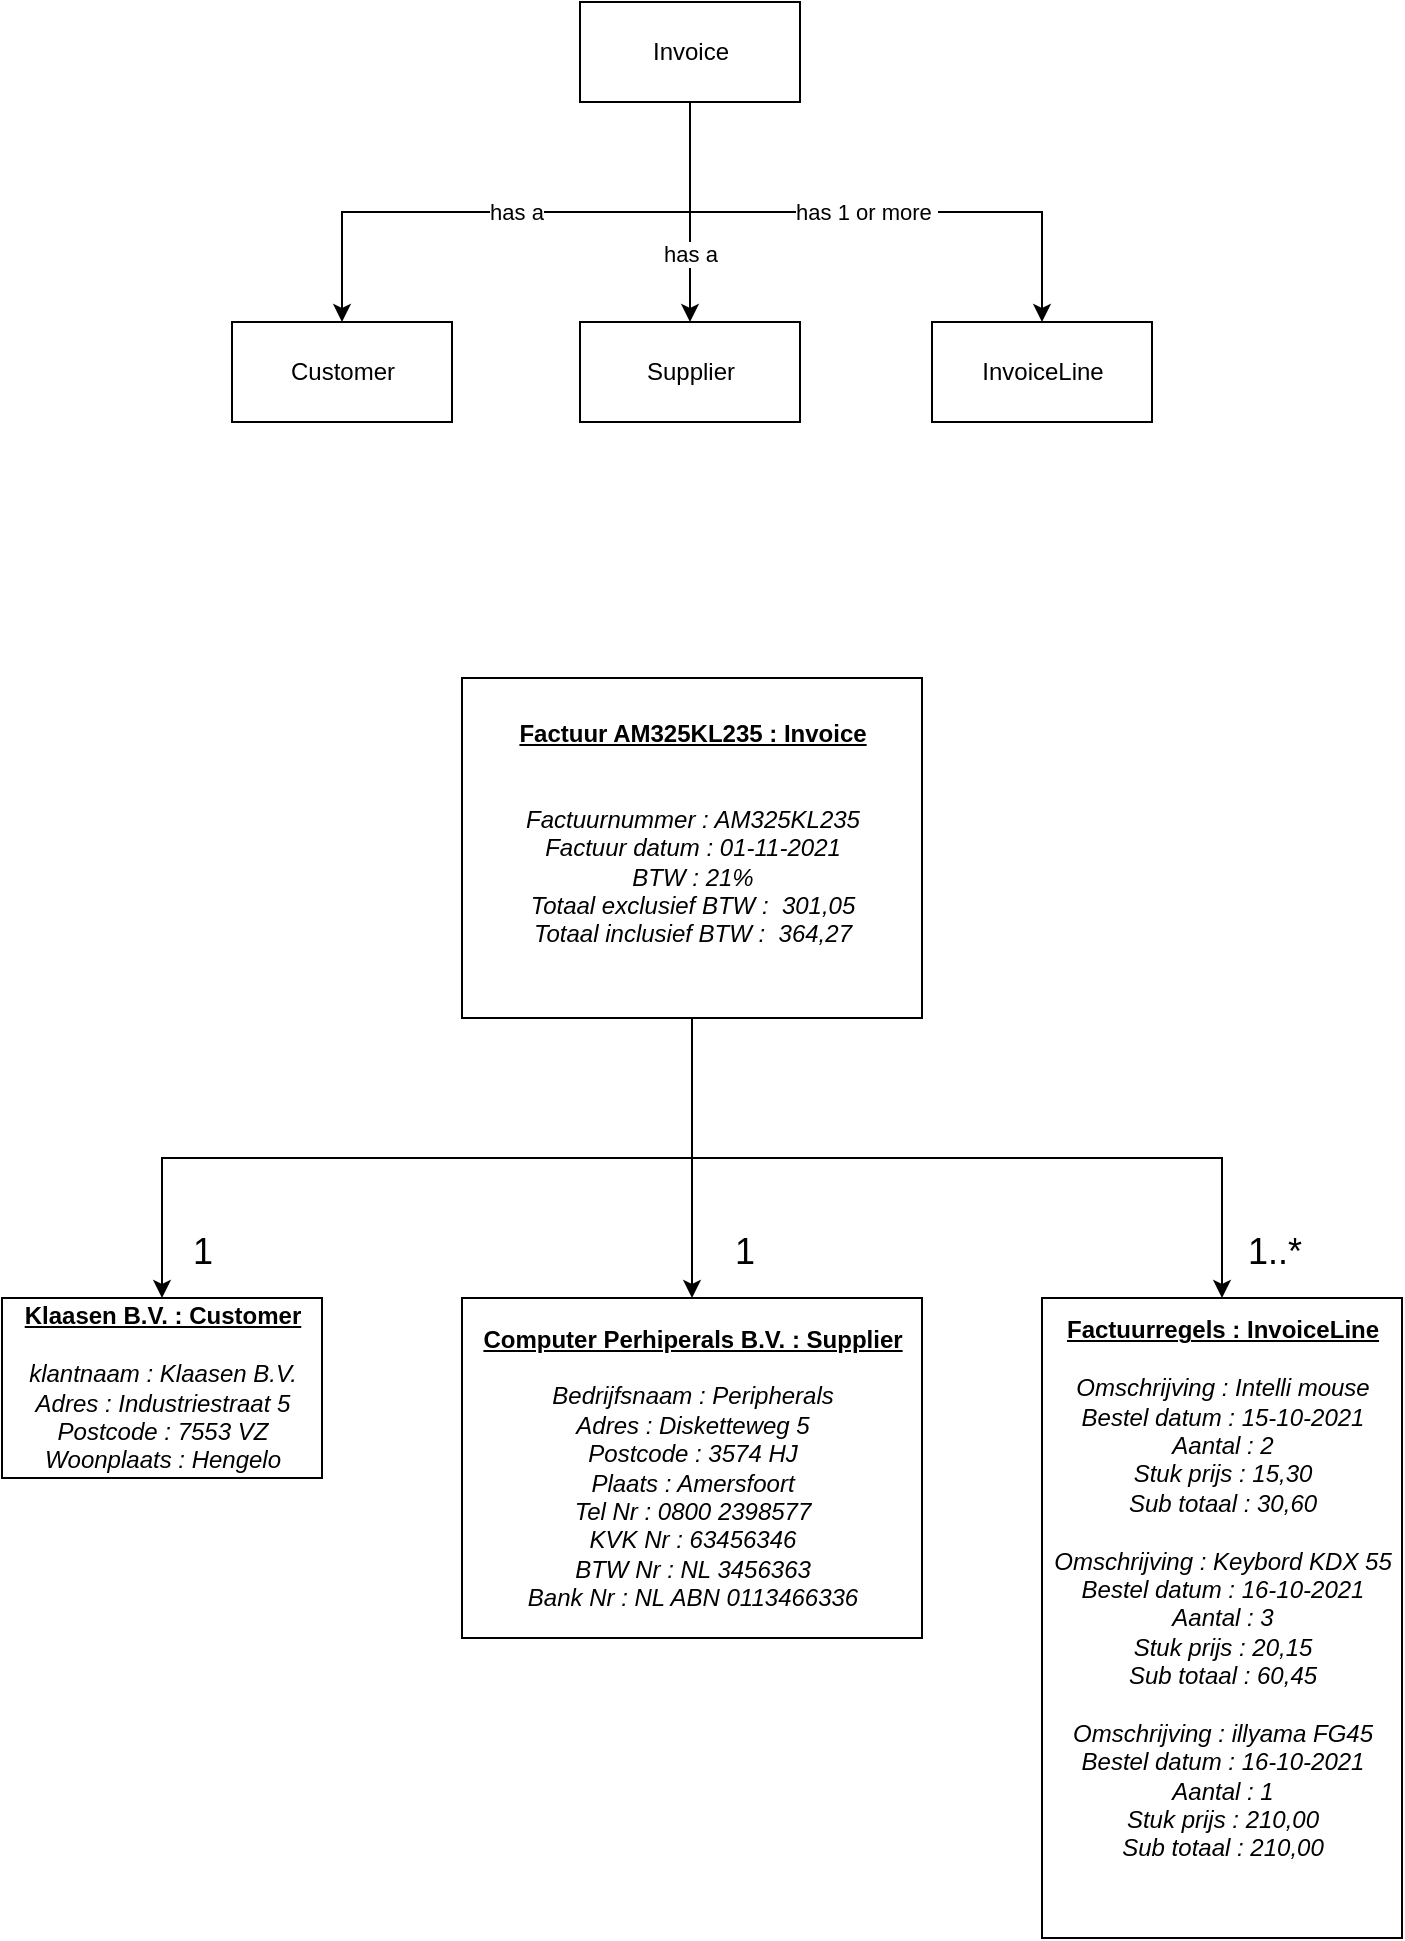<mxfile version="15.4.0" type="device" pages="2"><diagram id="4aChyU4_ZZuTXCUMqnVc" name="Objecten diagram"><mxGraphModel dx="1205" dy="696" grid="0" gridSize="10" guides="1" tooltips="1" connect="1" arrows="1" fold="1" page="1" pageScale="1" pageWidth="827" pageHeight="1169" math="0" shadow="0"><root><mxCell id="qBFh1KFuTxf8OODpLFT_-0"/><mxCell id="qBFh1KFuTxf8OODpLFT_-1" parent="qBFh1KFuTxf8OODpLFT_-0"/><mxCell id="4eNQgQRdbmdavAovn66X-2" value="has a" style="edgeStyle=orthogonalEdgeStyle;rounded=0;orthogonalLoop=1;jettySize=auto;html=1;exitX=0.5;exitY=1;exitDx=0;exitDy=0;entryX=0.5;entryY=0;entryDx=0;entryDy=0;" parent="qBFh1KFuTxf8OODpLFT_-1" source="piKpYJC-5aEJqcs1mtPx-0" target="cPL_RUcnRdZdM_STrCfO-0" edge="1"><mxGeometry relative="1" as="geometry"><Array as="points"><mxPoint x="408" y="145"/><mxPoint x="234" y="145"/></Array></mxGeometry></mxCell><mxCell id="4eNQgQRdbmdavAovn66X-3" value="has 1 or more&amp;nbsp;" style="edgeStyle=orthogonalEdgeStyle;rounded=0;orthogonalLoop=1;jettySize=auto;html=1;exitX=0.5;exitY=1;exitDx=0;exitDy=0;entryX=0.5;entryY=0;entryDx=0;entryDy=0;" parent="qBFh1KFuTxf8OODpLFT_-1" source="piKpYJC-5aEJqcs1mtPx-0" target="cPL_RUcnRdZdM_STrCfO-2" edge="1"><mxGeometry relative="1" as="geometry"/></mxCell><mxCell id="4eNQgQRdbmdavAovn66X-8" style="edgeStyle=orthogonalEdgeStyle;rounded=0;orthogonalLoop=1;jettySize=auto;html=1;exitX=0.5;exitY=1;exitDx=0;exitDy=0;entryX=0.5;entryY=0;entryDx=0;entryDy=0;" parent="qBFh1KFuTxf8OODpLFT_-1" source="piKpYJC-5aEJqcs1mtPx-0" target="cPL_RUcnRdZdM_STrCfO-1" edge="1"><mxGeometry relative="1" as="geometry"/></mxCell><mxCell id="4eNQgQRdbmdavAovn66X-9" value="has a" style="edgeLabel;html=1;align=center;verticalAlign=middle;resizable=0;points=[];" parent="4eNQgQRdbmdavAovn66X-8" vertex="1" connectable="0"><mxGeometry x="0.383" relative="1" as="geometry"><mxPoint as="offset"/></mxGeometry></mxCell><mxCell id="piKpYJC-5aEJqcs1mtPx-0" value="Invoice" style="html=1;" parent="qBFh1KFuTxf8OODpLFT_-1" vertex="1"><mxGeometry x="353" y="40" width="110" height="50" as="geometry"/></mxCell><mxCell id="cPL_RUcnRdZdM_STrCfO-0" value="Customer" style="html=1;" parent="qBFh1KFuTxf8OODpLFT_-1" vertex="1"><mxGeometry x="179" y="200" width="110" height="50" as="geometry"/></mxCell><mxCell id="cPL_RUcnRdZdM_STrCfO-1" value="Supplier" style="html=1;" parent="qBFh1KFuTxf8OODpLFT_-1" vertex="1"><mxGeometry x="353" y="200" width="110" height="50" as="geometry"/></mxCell><mxCell id="cPL_RUcnRdZdM_STrCfO-2" value="InvoiceLine" style="html=1;" parent="qBFh1KFuTxf8OODpLFT_-1" vertex="1"><mxGeometry x="529" y="200" width="110" height="50" as="geometry"/></mxCell><mxCell id="lm1u9RoXyiKVwqmfHn6K-0" value="&lt;b&gt;&lt;u&gt;Klaasen B.V. : Customer&lt;/u&gt;&lt;/b&gt;&lt;br&gt;&lt;i&gt;&lt;br&gt;klantnaam : Klaasen B.V.&lt;br&gt;Adres : Industriestraat 5&lt;br&gt;Postcode : 7553 VZ&lt;br&gt;Woonplaats : Hengelo&lt;br&gt;&lt;/i&gt;" style="html=1;" vertex="1" parent="qBFh1KFuTxf8OODpLFT_-1"><mxGeometry x="64" y="688" width="160" height="90" as="geometry"/></mxCell><mxCell id="En5-i-NhL3zROQqvpGxF-0" value="&lt;b&gt;&lt;u&gt;Computer Perhiperals B.V. : Supplier&lt;/u&gt;&lt;/b&gt;&lt;br&gt;&lt;i&gt;&lt;br&gt;Bedrijfsnaam : Peripherals&lt;br&gt;Adres : Disketteweg 5&lt;br&gt;Postcode : 3574 HJ&lt;br&gt;Plaats : Amersfoort&lt;br&gt;Tel Nr : 0800 2398577&lt;br&gt;KVK Nr : 63456346&lt;br&gt;BTW Nr : NL 3456363&lt;br&gt;Bank Nr : NL ABN 0113466336&lt;br&gt;&lt;/i&gt;" style="html=1;" vertex="1" parent="qBFh1KFuTxf8OODpLFT_-1"><mxGeometry x="294" y="688" width="230" height="170" as="geometry"/></mxCell><mxCell id="DhWM9IbZvcYgICbEjAy--0" value="&lt;b&gt;&lt;u&gt;Factuurregels : InvoiceLine&lt;/u&gt;&lt;/b&gt;&lt;br&gt;&lt;i&gt;&lt;br&gt;Omschrijving : Intelli mouse&lt;br&gt;Bestel datum : 15-10-2021&lt;br&gt;Aantal : 2&lt;br&gt;Stuk prijs : 15,30&lt;br&gt;Sub totaal : 30,60&lt;br&gt;&lt;br&gt;&lt;/i&gt;&lt;i&gt;Omschrijving : Keybord KDX 55&lt;br&gt;Bestel datum : 16-10-2021&lt;br&gt;Aantal : 3&lt;br&gt;Stuk prijs : 20,15&lt;br&gt;Sub totaal : 60,45&lt;br&gt;&lt;/i&gt;&lt;i&gt;&lt;br&gt;&lt;/i&gt;&lt;i&gt;Omschrijving : illyama FG45&lt;br&gt;Bestel datum : 16-10-2021&lt;br&gt;Aantal : 1&lt;br&gt;Stuk prijs : 210,00&lt;br&gt;Sub totaal : 210,00&lt;/i&gt;&lt;i&gt;&lt;br&gt;&lt;br&gt;&lt;br&gt;&lt;/i&gt;" style="html=1;" vertex="1" parent="qBFh1KFuTxf8OODpLFT_-1"><mxGeometry x="584" y="688" width="180" height="320" as="geometry"/></mxCell><mxCell id="0jfPt7Bty4C0U-p1QeF3-0" style="edgeStyle=orthogonalEdgeStyle;rounded=0;orthogonalLoop=1;jettySize=auto;html=1;exitX=0.5;exitY=1;exitDx=0;exitDy=0;entryX=0.5;entryY=0;entryDx=0;entryDy=0;" edge="1" parent="qBFh1KFuTxf8OODpLFT_-1" source="P5V6rJmW0xyrlSqSNmtI-0" target="lm1u9RoXyiKVwqmfHn6K-0"><mxGeometry relative="1" as="geometry"/></mxCell><mxCell id="0jfPt7Bty4C0U-p1QeF3-1" style="edgeStyle=orthogonalEdgeStyle;rounded=0;orthogonalLoop=1;jettySize=auto;html=1;exitX=0.5;exitY=1;exitDx=0;exitDy=0;" edge="1" parent="qBFh1KFuTxf8OODpLFT_-1" source="P5V6rJmW0xyrlSqSNmtI-0" target="En5-i-NhL3zROQqvpGxF-0"><mxGeometry relative="1" as="geometry"/></mxCell><mxCell id="0jfPt7Bty4C0U-p1QeF3-2" style="edgeStyle=orthogonalEdgeStyle;rounded=0;orthogonalLoop=1;jettySize=auto;html=1;exitX=0.5;exitY=1;exitDx=0;exitDy=0;" edge="1" parent="qBFh1KFuTxf8OODpLFT_-1" source="P5V6rJmW0xyrlSqSNmtI-0" target="DhWM9IbZvcYgICbEjAy--0"><mxGeometry relative="1" as="geometry"/></mxCell><mxCell id="P5V6rJmW0xyrlSqSNmtI-0" value="&lt;b&gt;&lt;u&gt;Factuur AM325KL235 : Invoice&lt;/u&gt;&lt;/b&gt;&lt;br&gt;&lt;i&gt;&lt;br&gt;&lt;br&gt;Factuurnummer : AM325KL235&lt;br&gt;Factuur datum : 01-11-2021&lt;br&gt;&lt;/i&gt;&lt;i&gt;BTW : 21%&lt;/i&gt;&lt;i&gt;&lt;br&gt;Totaal exclusief BTW :&amp;nbsp; 301,05&lt;br&gt;Totaal inclusief BTW :&amp;nbsp; 364,27&lt;br&gt;&lt;br&gt;&lt;/i&gt;" style="html=1;" vertex="1" parent="qBFh1KFuTxf8OODpLFT_-1"><mxGeometry x="294" y="378" width="230" height="170" as="geometry"/></mxCell><mxCell id="0jfPt7Bty4C0U-p1QeF3-3" value="1" style="text;html=1;align=center;verticalAlign=middle;resizable=0;points=[];autosize=1;strokeColor=none;fillColor=none;fontSize=18;" vertex="1" parent="qBFh1KFuTxf8OODpLFT_-1"><mxGeometry x="149" y="650" width="30" height="30" as="geometry"/></mxCell><mxCell id="0jfPt7Bty4C0U-p1QeF3-4" value="1" style="text;html=1;align=center;verticalAlign=middle;resizable=0;points=[];autosize=1;strokeColor=none;fillColor=none;fontSize=18;" vertex="1" parent="qBFh1KFuTxf8OODpLFT_-1"><mxGeometry x="420" y="650" width="30" height="30" as="geometry"/></mxCell><mxCell id="0jfPt7Bty4C0U-p1QeF3-5" value="1..*" style="text;html=1;align=center;verticalAlign=middle;resizable=0;points=[];autosize=1;strokeColor=none;fillColor=none;fontSize=18;" vertex="1" parent="qBFh1KFuTxf8OODpLFT_-1"><mxGeometry x="680" y="650" width="40" height="30" as="geometry"/></mxCell></root></mxGraphModel></diagram><diagram id="fny4r5dTC1M33hMDvxXC" name="Klassendiagram"><mxGraphModel dx="1024" dy="592" grid="0" gridSize="10" guides="1" tooltips="1" connect="1" arrows="1" fold="1" page="1" pageScale="1" pageWidth="827" pageHeight="1169" math="0" shadow="0"><root><mxCell id="0"/><mxCell id="1" parent="0"/><mxCell id="2T3dDCkmMSUXxVTsXocl-1" value="Customer" style="swimlane;fontStyle=0;childLayout=stackLayout;horizontal=1;startSize=26;fillColor=none;horizontalStack=0;resizeParent=1;resizeParentMax=0;resizeLast=0;collapsible=1;marginBottom=0;" parent="1" vertex="1"><mxGeometry x="80" y="720" width="320" height="230" as="geometry"/></mxCell><mxCell id="2T3dDCkmMSUXxVTsXocl-2" value="+ CompanyName : string {get, set}" style="text;strokeColor=none;fillColor=none;align=left;verticalAlign=top;spacingLeft=4;spacingRight=4;overflow=hidden;rotatable=0;points=[[0,0.5],[1,0.5]];portConstraint=eastwest;" parent="2T3dDCkmMSUXxVTsXocl-1" vertex="1"><mxGeometry y="26" width="320" height="26" as="geometry"/></mxCell><mxCell id="2T3dDCkmMSUXxVTsXocl-3" value="+ Address : string {get, set}" style="text;strokeColor=none;fillColor=none;align=left;verticalAlign=top;spacingLeft=4;spacingRight=4;overflow=hidden;rotatable=0;points=[[0,0.5],[1,0.5]];portConstraint=eastwest;" parent="2T3dDCkmMSUXxVTsXocl-1" vertex="1"><mxGeometry y="52" width="320" height="26" as="geometry"/></mxCell><mxCell id="2T3dDCkmMSUXxVTsXocl-4" value="+ PostalCode : string {get, set}" style="text;strokeColor=none;fillColor=none;align=left;verticalAlign=top;spacingLeft=4;spacingRight=4;overflow=hidden;rotatable=0;points=[[0,0.5],[1,0.5]];portConstraint=eastwest;" parent="2T3dDCkmMSUXxVTsXocl-1" vertex="1"><mxGeometry y="78" width="320" height="26" as="geometry"/></mxCell><mxCell id="2T3dDCkmMSUXxVTsXocl-5" value="+ City : string {get, set}" style="text;strokeColor=none;fillColor=none;align=left;verticalAlign=top;spacingLeft=4;spacingRight=4;overflow=hidden;rotatable=0;points=[[0,0.5],[1,0.5]];portConstraint=eastwest;" parent="2T3dDCkmMSUXxVTsXocl-1" vertex="1"><mxGeometry y="104" width="320" height="26" as="geometry"/></mxCell><mxCell id="2T3dDCkmMSUXxVTsXocl-6" value="+ Print : string {get}" style="text;strokeColor=none;fillColor=none;align=left;verticalAlign=top;spacingLeft=4;spacingRight=4;overflow=hidden;rotatable=0;points=[[0,0.5],[1,0.5]];portConstraint=eastwest;" parent="2T3dDCkmMSUXxVTsXocl-1" vertex="1"><mxGeometry y="130" width="320" height="26" as="geometry"/></mxCell><mxCell id="2T3dDCkmMSUXxVTsXocl-7" value="" style="line;strokeWidth=1;fillColor=none;align=left;verticalAlign=middle;spacingTop=-1;spacingLeft=3;spacingRight=3;rotatable=0;labelPosition=right;points=[];portConstraint=eastwest;" parent="2T3dDCkmMSUXxVTsXocl-1" vertex="1"><mxGeometry y="156" width="320" height="8" as="geometry"/></mxCell><mxCell id="2T3dDCkmMSUXxVTsXocl-8" value="+ Customer();&#10;" style="text;strokeColor=none;fillColor=none;align=left;verticalAlign=top;spacingLeft=4;spacingRight=4;overflow=hidden;rotatable=0;points=[[0,0.5],[1,0.5]];portConstraint=eastwest;" parent="2T3dDCkmMSUXxVTsXocl-1" vertex="1"><mxGeometry y="164" width="320" height="26" as="geometry"/></mxCell><mxCell id="2T3dDCkmMSUXxVTsXocl-9" value="+ Customer(companyName : string, address : string,&#10;postalCode : string, city : string)" style="text;strokeColor=none;fillColor=none;align=left;verticalAlign=top;spacingLeft=4;spacingRight=4;overflow=hidden;rotatable=0;points=[[0,0.5],[1,0.5]];portConstraint=eastwest;" parent="2T3dDCkmMSUXxVTsXocl-1" vertex="1"><mxGeometry y="190" width="320" height="40" as="geometry"/></mxCell><mxCell id="2T3dDCkmMSUXxVTsXocl-10" value="Supplier" style="swimlane;fontStyle=0;childLayout=stackLayout;horizontal=1;startSize=26;fillColor=none;horizontalStack=0;resizeParent=1;resizeParentMax=0;resizeLast=0;collapsible=1;marginBottom=0;" parent="1" vertex="1"><mxGeometry x="520" y="720" width="320" height="350" as="geometry"/></mxCell><mxCell id="2T3dDCkmMSUXxVTsXocl-11" value="+ CompanyName : string {get, set}" style="text;strokeColor=none;fillColor=none;align=left;verticalAlign=top;spacingLeft=4;spacingRight=4;overflow=hidden;rotatable=0;points=[[0,0.5],[1,0.5]];portConstraint=eastwest;" parent="2T3dDCkmMSUXxVTsXocl-10" vertex="1"><mxGeometry y="26" width="320" height="26" as="geometry"/></mxCell><mxCell id="2T3dDCkmMSUXxVTsXocl-12" value="+ Address : string {get, set}" style="text;strokeColor=none;fillColor=none;align=left;verticalAlign=top;spacingLeft=4;spacingRight=4;overflow=hidden;rotatable=0;points=[[0,0.5],[1,0.5]];portConstraint=eastwest;" parent="2T3dDCkmMSUXxVTsXocl-10" vertex="1"><mxGeometry y="52" width="320" height="26" as="geometry"/></mxCell><mxCell id="2T3dDCkmMSUXxVTsXocl-13" value="+ PostalCode : string {get, set}" style="text;strokeColor=none;fillColor=none;align=left;verticalAlign=top;spacingLeft=4;spacingRight=4;overflow=hidden;rotatable=0;points=[[0,0.5],[1,0.5]];portConstraint=eastwest;" parent="2T3dDCkmMSUXxVTsXocl-10" vertex="1"><mxGeometry y="78" width="320" height="26" as="geometry"/></mxCell><mxCell id="2T3dDCkmMSUXxVTsXocl-14" value="+ City : string {get, set}" style="text;strokeColor=none;fillColor=none;align=left;verticalAlign=top;spacingLeft=4;spacingRight=4;overflow=hidden;rotatable=0;points=[[0,0.5],[1,0.5]];portConstraint=eastwest;" parent="2T3dDCkmMSUXxVTsXocl-10" vertex="1"><mxGeometry y="104" width="320" height="26" as="geometry"/></mxCell><mxCell id="2T3dDCkmMSUXxVTsXocl-19" value="+ PhoneNumber {get, set}" style="text;strokeColor=none;fillColor=none;align=left;verticalAlign=top;spacingLeft=4;spacingRight=4;overflow=hidden;rotatable=0;points=[[0,0.5],[1,0.5]];portConstraint=eastwest;" parent="2T3dDCkmMSUXxVTsXocl-10" vertex="1"><mxGeometry y="130" width="320" height="26" as="geometry"/></mxCell><mxCell id="2T3dDCkmMSUXxVTsXocl-20" value="+ VAT_Nr : string {get, set}" style="text;strokeColor=none;fillColor=none;align=left;verticalAlign=top;spacingLeft=4;spacingRight=4;overflow=hidden;rotatable=0;points=[[0,0.5],[1,0.5]];portConstraint=eastwest;" parent="2T3dDCkmMSUXxVTsXocl-10" vertex="1"><mxGeometry y="156" width="320" height="26" as="geometry"/></mxCell><mxCell id="2T3dDCkmMSUXxVTsXocl-21" value="+ KVK_Nr : string {get, set}" style="text;strokeColor=none;fillColor=none;align=left;verticalAlign=top;spacingLeft=4;spacingRight=4;overflow=hidden;rotatable=0;points=[[0,0.5],[1,0.5]];portConstraint=eastwest;" parent="2T3dDCkmMSUXxVTsXocl-10" vertex="1"><mxGeometry y="182" width="320" height="26" as="geometry"/></mxCell><mxCell id="2T3dDCkmMSUXxVTsXocl-22" value="+ Bank_Nr : string {get, set}" style="text;strokeColor=none;fillColor=none;align=left;verticalAlign=top;spacingLeft=4;spacingRight=4;overflow=hidden;rotatable=0;points=[[0,0.5],[1,0.5]];portConstraint=eastwest;" parent="2T3dDCkmMSUXxVTsXocl-10" vertex="1"><mxGeometry y="208" width="320" height="26" as="geometry"/></mxCell><mxCell id="2T3dDCkmMSUXxVTsXocl-15" value="+ Print : string {get}" style="text;strokeColor=none;fillColor=none;align=left;verticalAlign=top;spacingLeft=4;spacingRight=4;overflow=hidden;rotatable=0;points=[[0,0.5],[1,0.5]];portConstraint=eastwest;" parent="2T3dDCkmMSUXxVTsXocl-10" vertex="1"><mxGeometry y="234" width="320" height="26" as="geometry"/></mxCell><mxCell id="2T3dDCkmMSUXxVTsXocl-16" value="" style="line;strokeWidth=1;fillColor=none;align=left;verticalAlign=middle;spacingTop=-1;spacingLeft=3;spacingRight=3;rotatable=0;labelPosition=right;points=[];portConstraint=eastwest;" parent="2T3dDCkmMSUXxVTsXocl-10" vertex="1"><mxGeometry y="260" width="320" height="8" as="geometry"/></mxCell><mxCell id="2T3dDCkmMSUXxVTsXocl-17" value="+ Supplier()&#10;" style="text;strokeColor=none;fillColor=none;align=left;verticalAlign=top;spacingLeft=4;spacingRight=4;overflow=hidden;rotatable=0;points=[[0,0.5],[1,0.5]];portConstraint=eastwest;" parent="2T3dDCkmMSUXxVTsXocl-10" vertex="1"><mxGeometry y="268" width="320" height="26" as="geometry"/></mxCell><mxCell id="2T3dDCkmMSUXxVTsXocl-18" value="+ Supplier(companyName : string, address : string,&#10;postalCode : string, city : string, phoneNumber : string, &#10;vat_nr : string, kvk_nr : string, bank_nr : string)" style="text;strokeColor=none;fillColor=none;align=left;verticalAlign=top;spacingLeft=4;spacingRight=4;overflow=hidden;rotatable=0;points=[[0,0.5],[1,0.5]];portConstraint=eastwest;" parent="2T3dDCkmMSUXxVTsXocl-10" vertex="1"><mxGeometry y="294" width="320" height="56" as="geometry"/></mxCell><mxCell id="2T3dDCkmMSUXxVTsXocl-23" value="DataProvider&#10;&lt;&lt;static&gt;&gt;" style="swimlane;fontStyle=0;childLayout=stackLayout;horizontal=1;startSize=26;fillColor=none;horizontalStack=0;resizeParent=1;resizeParentMax=0;resizeLast=0;collapsible=1;marginBottom=0;" parent="1" vertex="1"><mxGeometry x="120" y="50" width="240" height="78" as="geometry"/></mxCell><mxCell id="2T3dDCkmMSUXxVTsXocl-24" value="+ VAT : decimal {get}" style="text;strokeColor=none;fillColor=none;align=left;verticalAlign=top;spacingLeft=4;spacingRight=4;overflow=hidden;rotatable=0;points=[[0,0.5],[1,0.5]];portConstraint=eastwest;" parent="2T3dDCkmMSUXxVTsXocl-23" vertex="1"><mxGeometry y="26" width="240" height="26" as="geometry"/></mxCell><mxCell id="2T3dDCkmMSUXxVTsXocl-25" value="+ SupplierCompanyData() : Supplier" style="text;strokeColor=none;fillColor=none;align=left;verticalAlign=top;spacingLeft=4;spacingRight=4;overflow=hidden;rotatable=0;points=[[0,0.5],[1,0.5]];portConstraint=eastwest;" parent="2T3dDCkmMSUXxVTsXocl-23" vertex="1"><mxGeometry y="52" width="240" height="26" as="geometry"/></mxCell><mxCell id="TQiqTOaGJzowQB7O4jYk-1" value="InvoiceLine" style="swimlane;fontStyle=0;childLayout=stackLayout;horizontal=1;startSize=26;fillColor=none;horizontalStack=0;resizeParent=1;resizeParentMax=0;resizeLast=0;collapsible=1;marginBottom=0;" parent="1" vertex="1"><mxGeometry x="960" y="720" width="320" height="264" as="geometry"/></mxCell><mxCell id="TQiqTOaGJzowQB7O4jYk-2" value="+ Description : string {get, set}" style="text;strokeColor=none;fillColor=none;align=left;verticalAlign=top;spacingLeft=4;spacingRight=4;overflow=hidden;rotatable=0;points=[[0,0.5],[1,0.5]];portConstraint=eastwest;" parent="TQiqTOaGJzowQB7O4jYk-1" vertex="1"><mxGeometry y="26" width="320" height="26" as="geometry"/></mxCell><mxCell id="TQiqTOaGJzowQB7O4jYk-3" value="+ Date : DateTime {get, set}" style="text;strokeColor=none;fillColor=none;align=left;verticalAlign=top;spacingLeft=4;spacingRight=4;overflow=hidden;rotatable=0;points=[[0,0.5],[1,0.5]];portConstraint=eastwest;" parent="TQiqTOaGJzowQB7O4jYk-1" vertex="1"><mxGeometry y="52" width="320" height="26" as="geometry"/></mxCell><mxCell id="TQiqTOaGJzowQB7O4jYk-4" value="+ Amount : int {get, set}" style="text;strokeColor=none;fillColor=none;align=left;verticalAlign=top;spacingLeft=4;spacingRight=4;overflow=hidden;rotatable=0;points=[[0,0.5],[1,0.5]];portConstraint=eastwest;" parent="TQiqTOaGJzowQB7O4jYk-1" vertex="1"><mxGeometry y="78" width="320" height="26" as="geometry"/></mxCell><mxCell id="TQiqTOaGJzowQB7O4jYk-5" value="+ Price : decimal {get, set}" style="text;strokeColor=none;fillColor=none;align=left;verticalAlign=top;spacingLeft=4;spacingRight=4;overflow=hidden;rotatable=0;points=[[0,0.5],[1,0.5]];portConstraint=eastwest;" parent="TQiqTOaGJzowQB7O4jYk-1" vertex="1"><mxGeometry y="104" width="320" height="26" as="geometry"/></mxCell><mxCell id="TQiqTOaGJzowQB7O4jYk-6" value="+ Subtotal : decimal {get}" style="text;strokeColor=none;fillColor=none;align=left;verticalAlign=top;spacingLeft=4;spacingRight=4;overflow=hidden;rotatable=0;points=[[0,0.5],[1,0.5]];portConstraint=eastwest;" parent="TQiqTOaGJzowQB7O4jYk-1" vertex="1"><mxGeometry y="130" width="320" height="26" as="geometry"/></mxCell><mxCell id="TQiqTOaGJzowQB7O4jYk-7" value="+ Print : string {get}" style="text;strokeColor=none;fillColor=none;align=left;verticalAlign=top;spacingLeft=4;spacingRight=4;overflow=hidden;rotatable=0;points=[[0,0.5],[1,0.5]];portConstraint=eastwest;" parent="TQiqTOaGJzowQB7O4jYk-1" vertex="1"><mxGeometry y="156" width="320" height="26" as="geometry"/></mxCell><mxCell id="TQiqTOaGJzowQB7O4jYk-9" value="" style="line;strokeWidth=1;fillColor=none;align=left;verticalAlign=middle;spacingTop=-1;spacingLeft=3;spacingRight=3;rotatable=0;labelPosition=right;points=[];portConstraint=eastwest;" parent="TQiqTOaGJzowQB7O4jYk-1" vertex="1"><mxGeometry y="182" width="320" height="8" as="geometry"/></mxCell><mxCell id="TQiqTOaGJzowQB7O4jYk-10" value="+ Invoice()" style="text;strokeColor=none;fillColor=none;align=left;verticalAlign=top;spacingLeft=4;spacingRight=4;overflow=hidden;rotatable=0;points=[[0,0.5],[1,0.5]];portConstraint=eastwest;" parent="TQiqTOaGJzowQB7O4jYk-1" vertex="1"><mxGeometry y="190" width="320" height="26" as="geometry"/></mxCell><mxCell id="TQiqTOaGJzowQB7O4jYk-8" value="+ Invoice(description : string, date : DateTime, &#10;amount : int, price : decimal)" style="text;strokeColor=none;fillColor=none;align=left;verticalAlign=top;spacingLeft=4;spacingRight=4;overflow=hidden;rotatable=0;points=[[0,0.5],[1,0.5]];portConstraint=eastwest;" parent="TQiqTOaGJzowQB7O4jYk-1" vertex="1"><mxGeometry y="216" width="320" height="48" as="geometry"/></mxCell><mxCell id="TQiqTOaGJzowQB7O4jYk-32" style="edgeStyle=orthogonalEdgeStyle;rounded=0;orthogonalLoop=1;jettySize=auto;html=1;entryX=0.5;entryY=0;entryDx=0;entryDy=0;" parent="1" source="TQiqTOaGJzowQB7O4jYk-11" target="2T3dDCkmMSUXxVTsXocl-1" edge="1"><mxGeometry relative="1" as="geometry"><Array as="points"><mxPoint x="240" y="280"/></Array></mxGeometry></mxCell><mxCell id="TQiqTOaGJzowQB7O4jYk-33" style="edgeStyle=orthogonalEdgeStyle;rounded=0;orthogonalLoop=1;jettySize=auto;html=1;entryX=0.5;entryY=0;entryDx=0;entryDy=0;" parent="1" source="TQiqTOaGJzowQB7O4jYk-11" target="2T3dDCkmMSUXxVTsXocl-10" edge="1"><mxGeometry relative="1" as="geometry"/></mxCell><mxCell id="TQiqTOaGJzowQB7O4jYk-11" value="Invoice" style="swimlane;fontStyle=0;childLayout=stackLayout;horizontal=1;startSize=26;fillColor=none;horizontalStack=0;resizeParent=1;resizeParentMax=0;resizeLast=0;collapsible=1;marginBottom=0;" parent="1" vertex="1"><mxGeometry x="520" y="50" width="320" height="488" as="geometry"/></mxCell><mxCell id="TQiqTOaGJzowQB7O4jYk-12" value="- vat : decimal" style="text;strokeColor=none;fillColor=none;align=left;verticalAlign=top;spacingLeft=4;spacingRight=4;overflow=hidden;rotatable=0;points=[[0,0.5],[1,0.5]];portConstraint=eastwest;" parent="TQiqTOaGJzowQB7O4jYk-11" vertex="1"><mxGeometry y="26" width="320" height="26" as="geometry"/></mxCell><mxCell id="TQiqTOaGJzowQB7O4jYk-13" value="- invoiceNumber : string" style="text;strokeColor=none;fillColor=none;align=left;verticalAlign=top;spacingLeft=4;spacingRight=4;overflow=hidden;rotatable=0;points=[[0,0.5],[1,0.5]];portConstraint=eastwest;" parent="TQiqTOaGJzowQB7O4jYk-11" vertex="1"><mxGeometry y="52" width="320" height="26" as="geometry"/></mxCell><mxCell id="TQiqTOaGJzowQB7O4jYk-14" value="- invoiceDate : DateTime" style="text;strokeColor=none;fillColor=none;align=left;verticalAlign=top;spacingLeft=4;spacingRight=4;overflow=hidden;rotatable=0;points=[[0,0.5],[1,0.5]];portConstraint=eastwest;" parent="TQiqTOaGJzowQB7O4jYk-11" vertex="1"><mxGeometry y="78" width="320" height="26" as="geometry"/></mxCell><mxCell id="TQiqTOaGJzowQB7O4jYk-15" value="- objSupplier : Supplier" style="text;strokeColor=none;fillColor=none;align=left;verticalAlign=top;spacingLeft=4;spacingRight=4;overflow=hidden;rotatable=0;points=[[0,0.5],[1,0.5]];portConstraint=eastwest;" parent="TQiqTOaGJzowQB7O4jYk-11" vertex="1"><mxGeometry y="104" width="320" height="26" as="geometry"/></mxCell><mxCell id="TQiqTOaGJzowQB7O4jYk-16" value="- objCustomer : customer" style="text;strokeColor=none;fillColor=none;align=left;verticalAlign=top;spacingLeft=4;spacingRight=4;overflow=hidden;rotatable=0;points=[[0,0.5],[1,0.5]];portConstraint=eastwest;" parent="TQiqTOaGJzowQB7O4jYk-11" vertex="1"><mxGeometry y="130" width="320" height="26" as="geometry"/></mxCell><mxCell id="TQiqTOaGJzowQB7O4jYk-17" value="- invoiceLineList : List&lt;InvoiceLine&gt;" style="text;strokeColor=none;fillColor=none;align=left;verticalAlign=top;spacingLeft=4;spacingRight=4;overflow=hidden;rotatable=0;points=[[0,0.5],[1,0.5]];portConstraint=eastwest;" parent="TQiqTOaGJzowQB7O4jYk-11" vertex="1"><mxGeometry y="156" width="320" height="26" as="geometry"/></mxCell><mxCell id="TQiqTOaGJzowQB7O4jYk-18" value="" style="line;strokeWidth=1;fillColor=none;align=left;verticalAlign=middle;spacingTop=-1;spacingLeft=3;spacingRight=3;rotatable=0;labelPosition=right;points=[];portConstraint=eastwest;" parent="TQiqTOaGJzowQB7O4jYk-11" vertex="1"><mxGeometry y="182" width="320" height="8" as="geometry"/></mxCell><mxCell id="TQiqTOaGJzowQB7O4jYk-19" value="+ VAT ; decimal {get}" style="text;strokeColor=none;fillColor=none;align=left;verticalAlign=top;spacingLeft=4;spacingRight=4;overflow=hidden;rotatable=0;points=[[0,0.5],[1,0.5]];portConstraint=eastwest;" parent="TQiqTOaGJzowQB7O4jYk-11" vertex="1"><mxGeometry y="190" width="320" height="26" as="geometry"/></mxCell><mxCell id="TQiqTOaGJzowQB7O4jYk-20" value="+ InvoiceNumber : string {get}" style="text;strokeColor=none;fillColor=none;align=left;verticalAlign=top;spacingLeft=4;spacingRight=4;overflow=hidden;rotatable=0;points=[[0,0.5],[1,0.5]];portConstraint=eastwest;" parent="TQiqTOaGJzowQB7O4jYk-11" vertex="1"><mxGeometry y="216" width="320" height="26" as="geometry"/></mxCell><mxCell id="TQiqTOaGJzowQB7O4jYk-21" value="+ InvoiceDate : DateTime {get}" style="text;strokeColor=none;fillColor=none;align=left;verticalAlign=top;spacingLeft=4;spacingRight=4;overflow=hidden;rotatable=0;points=[[0,0.5],[1,0.5]];portConstraint=eastwest;" parent="TQiqTOaGJzowQB7O4jYk-11" vertex="1"><mxGeometry y="242" width="320" height="26" as="geometry"/></mxCell><mxCell id="TQiqTOaGJzowQB7O4jYk-22" value="+ ObjSupplier : Supplier {get}" style="text;strokeColor=none;fillColor=none;align=left;verticalAlign=top;spacingLeft=4;spacingRight=4;overflow=hidden;rotatable=0;points=[[0,0.5],[1,0.5]];portConstraint=eastwest;" parent="TQiqTOaGJzowQB7O4jYk-11" vertex="1"><mxGeometry y="268" width="320" height="26" as="geometry"/></mxCell><mxCell id="TQiqTOaGJzowQB7O4jYk-23" value="+ ObjCustomer : Customer {get}" style="text;strokeColor=none;fillColor=none;align=left;verticalAlign=top;spacingLeft=4;spacingRight=4;overflow=hidden;rotatable=0;points=[[0,0.5],[1,0.5]];portConstraint=eastwest;" parent="TQiqTOaGJzowQB7O4jYk-11" vertex="1"><mxGeometry y="294" width="320" height="26" as="geometry"/></mxCell><mxCell id="TQiqTOaGJzowQB7O4jYk-24" value="+ InvoiceLineList : List&lt;IncoiceLine&gt; {get, set}" style="text;strokeColor=none;fillColor=none;align=left;verticalAlign=top;spacingLeft=4;spacingRight=4;overflow=hidden;rotatable=0;points=[[0,0.5],[1,0.5]];portConstraint=eastwest;" parent="TQiqTOaGJzowQB7O4jYk-11" vertex="1"><mxGeometry y="320" width="320" height="26" as="geometry"/></mxCell><mxCell id="TQiqTOaGJzowQB7O4jYk-27" value="+ TotalExcludingVAT : decimal {get}" style="text;strokeColor=none;fillColor=none;align=left;verticalAlign=top;spacingLeft=4;spacingRight=4;overflow=hidden;rotatable=0;points=[[0,0.5],[1,0.5]];portConstraint=eastwest;" parent="TQiqTOaGJzowQB7O4jYk-11" vertex="1"><mxGeometry y="346" width="320" height="26" as="geometry"/></mxCell><mxCell id="TQiqTOaGJzowQB7O4jYk-28" value="+ TotalIncludingVAT : decimal {get}" style="text;strokeColor=none;fillColor=none;align=left;verticalAlign=top;spacingLeft=4;spacingRight=4;overflow=hidden;rotatable=0;points=[[0,0.5],[1,0.5]];portConstraint=eastwest;" parent="TQiqTOaGJzowQB7O4jYk-11" vertex="1"><mxGeometry y="372" width="320" height="26" as="geometry"/></mxCell><mxCell id="TQiqTOaGJzowQB7O4jYk-29" value="+ Print : string {get}" style="text;strokeColor=none;fillColor=none;align=left;verticalAlign=top;spacingLeft=4;spacingRight=4;overflow=hidden;rotatable=0;points=[[0,0.5],[1,0.5]];portConstraint=eastwest;" parent="TQiqTOaGJzowQB7O4jYk-11" vertex="1"><mxGeometry y="398" width="320" height="26" as="geometry"/></mxCell><mxCell id="TQiqTOaGJzowQB7O4jYk-25" value="" style="line;strokeWidth=1;fillColor=none;align=left;verticalAlign=middle;spacingTop=-1;spacingLeft=3;spacingRight=3;rotatable=0;labelPosition=right;points=[];portConstraint=eastwest;" parent="TQiqTOaGJzowQB7O4jYk-11" vertex="1"><mxGeometry y="424" width="320" height="8" as="geometry"/></mxCell><mxCell id="TQiqTOaGJzowQB7O4jYk-26" value="+ Invoice(vat : decimal, invoiceNumber : string,&#10;invoiceDate : DateTime, objSupplier : Supplier, &#10;objCustomer : Customer)" style="text;strokeColor=none;fillColor=none;align=left;verticalAlign=top;spacingLeft=4;spacingRight=4;overflow=hidden;rotatable=0;points=[[0,0.5],[1,0.5]];portConstraint=eastwest;" parent="TQiqTOaGJzowQB7O4jYk-11" vertex="1"><mxGeometry y="432" width="320" height="56" as="geometry"/></mxCell><mxCell id="TQiqTOaGJzowQB7O4jYk-34" style="edgeStyle=orthogonalEdgeStyle;rounded=0;orthogonalLoop=1;jettySize=auto;html=1;exitX=1;exitY=0.5;exitDx=0;exitDy=0;entryX=0.5;entryY=0;entryDx=0;entryDy=0;" parent="1" source="TQiqTOaGJzowQB7O4jYk-21" target="TQiqTOaGJzowQB7O4jYk-1" edge="1"><mxGeometry relative="1" as="geometry"><Array as="points"><mxPoint x="840" y="280"/><mxPoint x="1120" y="280"/></Array></mxGeometry></mxCell><mxCell id="TQiqTOaGJzowQB7O4jYk-36" value="1..*" style="text;html=1;align=center;verticalAlign=middle;resizable=0;points=[];autosize=1;strokeColor=none;fillColor=none;fontSize=20;fontStyle=1" parent="1" vertex="1"><mxGeometry x="1122" y="660" width="50" height="30" as="geometry"/></mxCell><mxCell id="TQiqTOaGJzowQB7O4jYk-37" value="&lt;b&gt;C# Assignation:&lt;/b&gt;&lt;br&gt;full property = { get, set }&lt;br&gt;get property = { get }&lt;br&gt;set property = { set }" style="shape=note2;boundedLbl=1;whiteSpace=wrap;html=1;size=25;verticalAlign=top;align=center;" parent="1" vertex="1"><mxGeometry x="1000" y="39" width="140" height="100" as="geometry"/></mxCell><mxCell id="TQiqTOaGJzowQB7O4jYk-38" value="1" style="text;html=1;align=center;verticalAlign=middle;resizable=0;points=[];autosize=1;strokeColor=none;fillColor=none;fontSize=20;fontStyle=1" parent="1" vertex="1"><mxGeometry x="691" y="668" width="30" height="30" as="geometry"/></mxCell><mxCell id="TQiqTOaGJzowQB7O4jYk-39" value="1" style="text;html=1;align=center;verticalAlign=middle;resizable=0;points=[];autosize=1;strokeColor=none;fillColor=none;fontSize=20;fontStyle=1" parent="1" vertex="1"><mxGeometry x="250" y="660" width="30" height="30" as="geometry"/></mxCell></root></mxGraphModel></diagram></mxfile>